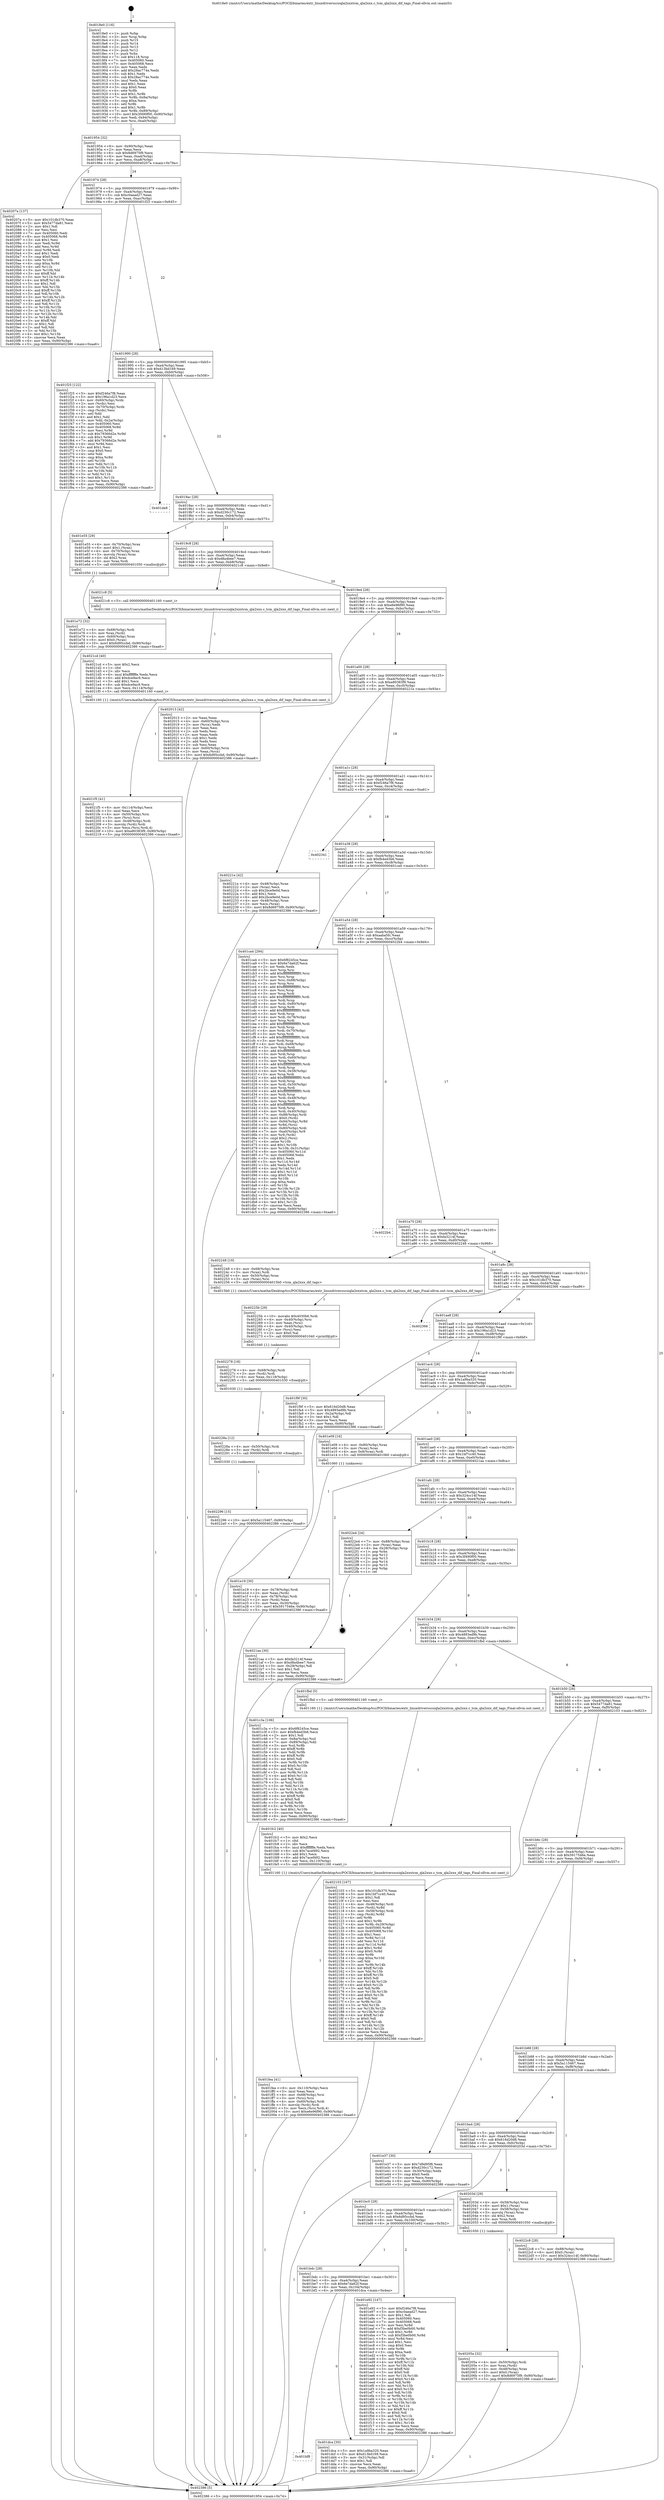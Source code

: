 digraph "0x4018e0" {
  label = "0x4018e0 (/mnt/c/Users/mathe/Desktop/tcc/POCII/binaries/extr_linuxdriversscsiqla2xxxtcm_qla2xxx.c_tcm_qla2xxx_dif_tags_Final-ollvm.out::main(0))"
  labelloc = "t"
  node[shape=record]

  Entry [label="",width=0.3,height=0.3,shape=circle,fillcolor=black,style=filled]
  "0x401954" [label="{
     0x401954 [32]\l
     | [instrs]\l
     &nbsp;&nbsp;0x401954 \<+6\>: mov -0x90(%rbp),%eax\l
     &nbsp;&nbsp;0x40195a \<+2\>: mov %eax,%ecx\l
     &nbsp;&nbsp;0x40195c \<+6\>: sub $0x8d6975f9,%ecx\l
     &nbsp;&nbsp;0x401962 \<+6\>: mov %eax,-0xa4(%rbp)\l
     &nbsp;&nbsp;0x401968 \<+6\>: mov %ecx,-0xa8(%rbp)\l
     &nbsp;&nbsp;0x40196e \<+6\>: je 000000000040207a \<main+0x79a\>\l
  }"]
  "0x40207a" [label="{
     0x40207a [137]\l
     | [instrs]\l
     &nbsp;&nbsp;0x40207a \<+5\>: mov $0x101db370,%eax\l
     &nbsp;&nbsp;0x40207f \<+5\>: mov $0x5477da81,%ecx\l
     &nbsp;&nbsp;0x402084 \<+2\>: mov $0x1,%dl\l
     &nbsp;&nbsp;0x402086 \<+2\>: xor %esi,%esi\l
     &nbsp;&nbsp;0x402088 \<+7\>: mov 0x405060,%edi\l
     &nbsp;&nbsp;0x40208f \<+8\>: mov 0x405068,%r8d\l
     &nbsp;&nbsp;0x402097 \<+3\>: sub $0x1,%esi\l
     &nbsp;&nbsp;0x40209a \<+3\>: mov %edi,%r9d\l
     &nbsp;&nbsp;0x40209d \<+3\>: add %esi,%r9d\l
     &nbsp;&nbsp;0x4020a0 \<+4\>: imul %r9d,%edi\l
     &nbsp;&nbsp;0x4020a4 \<+3\>: and $0x1,%edi\l
     &nbsp;&nbsp;0x4020a7 \<+3\>: cmp $0x0,%edi\l
     &nbsp;&nbsp;0x4020aa \<+4\>: sete %r10b\l
     &nbsp;&nbsp;0x4020ae \<+4\>: cmp $0xa,%r8d\l
     &nbsp;&nbsp;0x4020b2 \<+4\>: setl %r11b\l
     &nbsp;&nbsp;0x4020b6 \<+3\>: mov %r10b,%bl\l
     &nbsp;&nbsp;0x4020b9 \<+3\>: xor $0xff,%bl\l
     &nbsp;&nbsp;0x4020bc \<+3\>: mov %r11b,%r14b\l
     &nbsp;&nbsp;0x4020bf \<+4\>: xor $0xff,%r14b\l
     &nbsp;&nbsp;0x4020c3 \<+3\>: xor $0x1,%dl\l
     &nbsp;&nbsp;0x4020c6 \<+3\>: mov %bl,%r15b\l
     &nbsp;&nbsp;0x4020c9 \<+4\>: and $0xff,%r15b\l
     &nbsp;&nbsp;0x4020cd \<+3\>: and %dl,%r10b\l
     &nbsp;&nbsp;0x4020d0 \<+3\>: mov %r14b,%r12b\l
     &nbsp;&nbsp;0x4020d3 \<+4\>: and $0xff,%r12b\l
     &nbsp;&nbsp;0x4020d7 \<+3\>: and %dl,%r11b\l
     &nbsp;&nbsp;0x4020da \<+3\>: or %r10b,%r15b\l
     &nbsp;&nbsp;0x4020dd \<+3\>: or %r11b,%r12b\l
     &nbsp;&nbsp;0x4020e0 \<+3\>: xor %r12b,%r15b\l
     &nbsp;&nbsp;0x4020e3 \<+3\>: or %r14b,%bl\l
     &nbsp;&nbsp;0x4020e6 \<+3\>: xor $0xff,%bl\l
     &nbsp;&nbsp;0x4020e9 \<+3\>: or $0x1,%dl\l
     &nbsp;&nbsp;0x4020ec \<+2\>: and %dl,%bl\l
     &nbsp;&nbsp;0x4020ee \<+3\>: or %bl,%r15b\l
     &nbsp;&nbsp;0x4020f1 \<+4\>: test $0x1,%r15b\l
     &nbsp;&nbsp;0x4020f5 \<+3\>: cmovne %ecx,%eax\l
     &nbsp;&nbsp;0x4020f8 \<+6\>: mov %eax,-0x90(%rbp)\l
     &nbsp;&nbsp;0x4020fe \<+5\>: jmp 0000000000402386 \<main+0xaa6\>\l
  }"]
  "0x401974" [label="{
     0x401974 [28]\l
     | [instrs]\l
     &nbsp;&nbsp;0x401974 \<+5\>: jmp 0000000000401979 \<main+0x99\>\l
     &nbsp;&nbsp;0x401979 \<+6\>: mov -0xa4(%rbp),%eax\l
     &nbsp;&nbsp;0x40197f \<+5\>: sub $0xc0aead27,%eax\l
     &nbsp;&nbsp;0x401984 \<+6\>: mov %eax,-0xac(%rbp)\l
     &nbsp;&nbsp;0x40198a \<+6\>: je 0000000000401f25 \<main+0x645\>\l
  }"]
  Exit [label="",width=0.3,height=0.3,shape=circle,fillcolor=black,style=filled,peripheries=2]
  "0x401f25" [label="{
     0x401f25 [122]\l
     | [instrs]\l
     &nbsp;&nbsp;0x401f25 \<+5\>: mov $0xf246a7f8,%eax\l
     &nbsp;&nbsp;0x401f2a \<+5\>: mov $0x196a1d23,%ecx\l
     &nbsp;&nbsp;0x401f2f \<+4\>: mov -0x60(%rbp),%rdx\l
     &nbsp;&nbsp;0x401f33 \<+2\>: mov (%rdx),%esi\l
     &nbsp;&nbsp;0x401f35 \<+4\>: mov -0x70(%rbp),%rdx\l
     &nbsp;&nbsp;0x401f39 \<+2\>: cmp (%rdx),%esi\l
     &nbsp;&nbsp;0x401f3b \<+4\>: setl %dil\l
     &nbsp;&nbsp;0x401f3f \<+4\>: and $0x1,%dil\l
     &nbsp;&nbsp;0x401f43 \<+4\>: mov %dil,-0x2a(%rbp)\l
     &nbsp;&nbsp;0x401f47 \<+7\>: mov 0x405060,%esi\l
     &nbsp;&nbsp;0x401f4e \<+8\>: mov 0x405068,%r8d\l
     &nbsp;&nbsp;0x401f56 \<+3\>: mov %esi,%r9d\l
     &nbsp;&nbsp;0x401f59 \<+7\>: sub $0x79366d2e,%r9d\l
     &nbsp;&nbsp;0x401f60 \<+4\>: sub $0x1,%r9d\l
     &nbsp;&nbsp;0x401f64 \<+7\>: add $0x79366d2e,%r9d\l
     &nbsp;&nbsp;0x401f6b \<+4\>: imul %r9d,%esi\l
     &nbsp;&nbsp;0x401f6f \<+3\>: and $0x1,%esi\l
     &nbsp;&nbsp;0x401f72 \<+3\>: cmp $0x0,%esi\l
     &nbsp;&nbsp;0x401f75 \<+4\>: sete %dil\l
     &nbsp;&nbsp;0x401f79 \<+4\>: cmp $0xa,%r8d\l
     &nbsp;&nbsp;0x401f7d \<+4\>: setl %r10b\l
     &nbsp;&nbsp;0x401f81 \<+3\>: mov %dil,%r11b\l
     &nbsp;&nbsp;0x401f84 \<+3\>: and %r10b,%r11b\l
     &nbsp;&nbsp;0x401f87 \<+3\>: xor %r10b,%dil\l
     &nbsp;&nbsp;0x401f8a \<+3\>: or %dil,%r11b\l
     &nbsp;&nbsp;0x401f8d \<+4\>: test $0x1,%r11b\l
     &nbsp;&nbsp;0x401f91 \<+3\>: cmovne %ecx,%eax\l
     &nbsp;&nbsp;0x401f94 \<+6\>: mov %eax,-0x90(%rbp)\l
     &nbsp;&nbsp;0x401f9a \<+5\>: jmp 0000000000402386 \<main+0xaa6\>\l
  }"]
  "0x401990" [label="{
     0x401990 [28]\l
     | [instrs]\l
     &nbsp;&nbsp;0x401990 \<+5\>: jmp 0000000000401995 \<main+0xb5\>\l
     &nbsp;&nbsp;0x401995 \<+6\>: mov -0xa4(%rbp),%eax\l
     &nbsp;&nbsp;0x40199b \<+5\>: sub $0xd13bd169,%eax\l
     &nbsp;&nbsp;0x4019a0 \<+6\>: mov %eax,-0xb0(%rbp)\l
     &nbsp;&nbsp;0x4019a6 \<+6\>: je 0000000000401de8 \<main+0x508\>\l
  }"]
  "0x402296" [label="{
     0x402296 [15]\l
     | [instrs]\l
     &nbsp;&nbsp;0x402296 \<+10\>: movl $0x5a115467,-0x90(%rbp)\l
     &nbsp;&nbsp;0x4022a0 \<+5\>: jmp 0000000000402386 \<main+0xaa6\>\l
  }"]
  "0x401de8" [label="{
     0x401de8\l
  }", style=dashed]
  "0x4019ac" [label="{
     0x4019ac [28]\l
     | [instrs]\l
     &nbsp;&nbsp;0x4019ac \<+5\>: jmp 00000000004019b1 \<main+0xd1\>\l
     &nbsp;&nbsp;0x4019b1 \<+6\>: mov -0xa4(%rbp),%eax\l
     &nbsp;&nbsp;0x4019b7 \<+5\>: sub $0xd230c172,%eax\l
     &nbsp;&nbsp;0x4019bc \<+6\>: mov %eax,-0xb4(%rbp)\l
     &nbsp;&nbsp;0x4019c2 \<+6\>: je 0000000000401e55 \<main+0x575\>\l
  }"]
  "0x40228a" [label="{
     0x40228a [12]\l
     | [instrs]\l
     &nbsp;&nbsp;0x40228a \<+4\>: mov -0x50(%rbp),%rdi\l
     &nbsp;&nbsp;0x40228e \<+3\>: mov (%rdi),%rdi\l
     &nbsp;&nbsp;0x402291 \<+5\>: call 0000000000401030 \<free@plt\>\l
     | [calls]\l
     &nbsp;&nbsp;0x401030 \{1\} (unknown)\l
  }"]
  "0x401e55" [label="{
     0x401e55 [29]\l
     | [instrs]\l
     &nbsp;&nbsp;0x401e55 \<+4\>: mov -0x70(%rbp),%rax\l
     &nbsp;&nbsp;0x401e59 \<+6\>: movl $0x1,(%rax)\l
     &nbsp;&nbsp;0x401e5f \<+4\>: mov -0x70(%rbp),%rax\l
     &nbsp;&nbsp;0x401e63 \<+3\>: movslq (%rax),%rax\l
     &nbsp;&nbsp;0x401e66 \<+4\>: shl $0x2,%rax\l
     &nbsp;&nbsp;0x401e6a \<+3\>: mov %rax,%rdi\l
     &nbsp;&nbsp;0x401e6d \<+5\>: call 0000000000401050 \<malloc@plt\>\l
     | [calls]\l
     &nbsp;&nbsp;0x401050 \{1\} (unknown)\l
  }"]
  "0x4019c8" [label="{
     0x4019c8 [28]\l
     | [instrs]\l
     &nbsp;&nbsp;0x4019c8 \<+5\>: jmp 00000000004019cd \<main+0xed\>\l
     &nbsp;&nbsp;0x4019cd \<+6\>: mov -0xa4(%rbp),%eax\l
     &nbsp;&nbsp;0x4019d3 \<+5\>: sub $0xd8a4bee7,%eax\l
     &nbsp;&nbsp;0x4019d8 \<+6\>: mov %eax,-0xb8(%rbp)\l
     &nbsp;&nbsp;0x4019de \<+6\>: je 00000000004021c8 \<main+0x8e8\>\l
  }"]
  "0x402278" [label="{
     0x402278 [18]\l
     | [instrs]\l
     &nbsp;&nbsp;0x402278 \<+4\>: mov -0x68(%rbp),%rdi\l
     &nbsp;&nbsp;0x40227c \<+3\>: mov (%rdi),%rdi\l
     &nbsp;&nbsp;0x40227f \<+6\>: mov %eax,-0x118(%rbp)\l
     &nbsp;&nbsp;0x402285 \<+5\>: call 0000000000401030 \<free@plt\>\l
     | [calls]\l
     &nbsp;&nbsp;0x401030 \{1\} (unknown)\l
  }"]
  "0x4021c8" [label="{
     0x4021c8 [5]\l
     | [instrs]\l
     &nbsp;&nbsp;0x4021c8 \<+5\>: call 0000000000401160 \<next_i\>\l
     | [calls]\l
     &nbsp;&nbsp;0x401160 \{1\} (/mnt/c/Users/mathe/Desktop/tcc/POCII/binaries/extr_linuxdriversscsiqla2xxxtcm_qla2xxx.c_tcm_qla2xxx_dif_tags_Final-ollvm.out::next_i)\l
  }"]
  "0x4019e4" [label="{
     0x4019e4 [28]\l
     | [instrs]\l
     &nbsp;&nbsp;0x4019e4 \<+5\>: jmp 00000000004019e9 \<main+0x109\>\l
     &nbsp;&nbsp;0x4019e9 \<+6\>: mov -0xa4(%rbp),%eax\l
     &nbsp;&nbsp;0x4019ef \<+5\>: sub $0xe6e96f90,%eax\l
     &nbsp;&nbsp;0x4019f4 \<+6\>: mov %eax,-0xbc(%rbp)\l
     &nbsp;&nbsp;0x4019fa \<+6\>: je 0000000000402013 \<main+0x733\>\l
  }"]
  "0x40225b" [label="{
     0x40225b [29]\l
     | [instrs]\l
     &nbsp;&nbsp;0x40225b \<+10\>: movabs $0x4030b6,%rdi\l
     &nbsp;&nbsp;0x402265 \<+4\>: mov -0x40(%rbp),%rsi\l
     &nbsp;&nbsp;0x402269 \<+2\>: mov %eax,(%rsi)\l
     &nbsp;&nbsp;0x40226b \<+4\>: mov -0x40(%rbp),%rsi\l
     &nbsp;&nbsp;0x40226f \<+2\>: mov (%rsi),%esi\l
     &nbsp;&nbsp;0x402271 \<+2\>: mov $0x0,%al\l
     &nbsp;&nbsp;0x402273 \<+5\>: call 0000000000401040 \<printf@plt\>\l
     | [calls]\l
     &nbsp;&nbsp;0x401040 \{1\} (unknown)\l
  }"]
  "0x402013" [label="{
     0x402013 [42]\l
     | [instrs]\l
     &nbsp;&nbsp;0x402013 \<+2\>: xor %eax,%eax\l
     &nbsp;&nbsp;0x402015 \<+4\>: mov -0x60(%rbp),%rcx\l
     &nbsp;&nbsp;0x402019 \<+2\>: mov (%rcx),%edx\l
     &nbsp;&nbsp;0x40201b \<+2\>: mov %eax,%esi\l
     &nbsp;&nbsp;0x40201d \<+2\>: sub %edx,%esi\l
     &nbsp;&nbsp;0x40201f \<+2\>: mov %eax,%edx\l
     &nbsp;&nbsp;0x402021 \<+3\>: sub $0x1,%edx\l
     &nbsp;&nbsp;0x402024 \<+2\>: add %edx,%esi\l
     &nbsp;&nbsp;0x402026 \<+2\>: sub %esi,%eax\l
     &nbsp;&nbsp;0x402028 \<+4\>: mov -0x60(%rbp),%rcx\l
     &nbsp;&nbsp;0x40202c \<+2\>: mov %eax,(%rcx)\l
     &nbsp;&nbsp;0x40202e \<+10\>: movl $0x6d95ccbd,-0x90(%rbp)\l
     &nbsp;&nbsp;0x402038 \<+5\>: jmp 0000000000402386 \<main+0xaa6\>\l
  }"]
  "0x401a00" [label="{
     0x401a00 [28]\l
     | [instrs]\l
     &nbsp;&nbsp;0x401a00 \<+5\>: jmp 0000000000401a05 \<main+0x125\>\l
     &nbsp;&nbsp;0x401a05 \<+6\>: mov -0xa4(%rbp),%eax\l
     &nbsp;&nbsp;0x401a0b \<+5\>: sub $0xe80383f9,%eax\l
     &nbsp;&nbsp;0x401a10 \<+6\>: mov %eax,-0xc0(%rbp)\l
     &nbsp;&nbsp;0x401a16 \<+6\>: je 000000000040221e \<main+0x93e\>\l
  }"]
  "0x4021f5" [label="{
     0x4021f5 [41]\l
     | [instrs]\l
     &nbsp;&nbsp;0x4021f5 \<+6\>: mov -0x114(%rbp),%ecx\l
     &nbsp;&nbsp;0x4021fb \<+3\>: imul %eax,%ecx\l
     &nbsp;&nbsp;0x4021fe \<+4\>: mov -0x50(%rbp),%rsi\l
     &nbsp;&nbsp;0x402202 \<+3\>: mov (%rsi),%rsi\l
     &nbsp;&nbsp;0x402205 \<+4\>: mov -0x48(%rbp),%rdi\l
     &nbsp;&nbsp;0x402209 \<+3\>: movslq (%rdi),%rdi\l
     &nbsp;&nbsp;0x40220c \<+3\>: mov %ecx,(%rsi,%rdi,4)\l
     &nbsp;&nbsp;0x40220f \<+10\>: movl $0xe80383f9,-0x90(%rbp)\l
     &nbsp;&nbsp;0x402219 \<+5\>: jmp 0000000000402386 \<main+0xaa6\>\l
  }"]
  "0x40221e" [label="{
     0x40221e [42]\l
     | [instrs]\l
     &nbsp;&nbsp;0x40221e \<+4\>: mov -0x48(%rbp),%rax\l
     &nbsp;&nbsp;0x402222 \<+2\>: mov (%rax),%ecx\l
     &nbsp;&nbsp;0x402224 \<+6\>: sub $0x2bce9e0d,%ecx\l
     &nbsp;&nbsp;0x40222a \<+3\>: add $0x1,%ecx\l
     &nbsp;&nbsp;0x40222d \<+6\>: add $0x2bce9e0d,%ecx\l
     &nbsp;&nbsp;0x402233 \<+4\>: mov -0x48(%rbp),%rax\l
     &nbsp;&nbsp;0x402237 \<+2\>: mov %ecx,(%rax)\l
     &nbsp;&nbsp;0x402239 \<+10\>: movl $0x8d6975f9,-0x90(%rbp)\l
     &nbsp;&nbsp;0x402243 \<+5\>: jmp 0000000000402386 \<main+0xaa6\>\l
  }"]
  "0x401a1c" [label="{
     0x401a1c [28]\l
     | [instrs]\l
     &nbsp;&nbsp;0x401a1c \<+5\>: jmp 0000000000401a21 \<main+0x141\>\l
     &nbsp;&nbsp;0x401a21 \<+6\>: mov -0xa4(%rbp),%eax\l
     &nbsp;&nbsp;0x401a27 \<+5\>: sub $0xf246a7f8,%eax\l
     &nbsp;&nbsp;0x401a2c \<+6\>: mov %eax,-0xc4(%rbp)\l
     &nbsp;&nbsp;0x401a32 \<+6\>: je 0000000000402341 \<main+0xa61\>\l
  }"]
  "0x4021cd" [label="{
     0x4021cd [40]\l
     | [instrs]\l
     &nbsp;&nbsp;0x4021cd \<+5\>: mov $0x2,%ecx\l
     &nbsp;&nbsp;0x4021d2 \<+1\>: cltd\l
     &nbsp;&nbsp;0x4021d3 \<+2\>: idiv %ecx\l
     &nbsp;&nbsp;0x4021d5 \<+6\>: imul $0xfffffffe,%edx,%ecx\l
     &nbsp;&nbsp;0x4021db \<+6\>: add $0xdce9ac9,%ecx\l
     &nbsp;&nbsp;0x4021e1 \<+3\>: add $0x1,%ecx\l
     &nbsp;&nbsp;0x4021e4 \<+6\>: sub $0xdce9ac9,%ecx\l
     &nbsp;&nbsp;0x4021ea \<+6\>: mov %ecx,-0x114(%rbp)\l
     &nbsp;&nbsp;0x4021f0 \<+5\>: call 0000000000401160 \<next_i\>\l
     | [calls]\l
     &nbsp;&nbsp;0x401160 \{1\} (/mnt/c/Users/mathe/Desktop/tcc/POCII/binaries/extr_linuxdriversscsiqla2xxxtcm_qla2xxx.c_tcm_qla2xxx_dif_tags_Final-ollvm.out::next_i)\l
  }"]
  "0x402341" [label="{
     0x402341\l
  }", style=dashed]
  "0x401a38" [label="{
     0x401a38 [28]\l
     | [instrs]\l
     &nbsp;&nbsp;0x401a38 \<+5\>: jmp 0000000000401a3d \<main+0x15d\>\l
     &nbsp;&nbsp;0x401a3d \<+6\>: mov -0xa4(%rbp),%eax\l
     &nbsp;&nbsp;0x401a43 \<+5\>: sub $0xfb4ed3b6,%eax\l
     &nbsp;&nbsp;0x401a48 \<+6\>: mov %eax,-0xc8(%rbp)\l
     &nbsp;&nbsp;0x401a4e \<+6\>: je 0000000000401ca4 \<main+0x3c4\>\l
  }"]
  "0x40205a" [label="{
     0x40205a [32]\l
     | [instrs]\l
     &nbsp;&nbsp;0x40205a \<+4\>: mov -0x50(%rbp),%rdi\l
     &nbsp;&nbsp;0x40205e \<+3\>: mov %rax,(%rdi)\l
     &nbsp;&nbsp;0x402061 \<+4\>: mov -0x48(%rbp),%rax\l
     &nbsp;&nbsp;0x402065 \<+6\>: movl $0x0,(%rax)\l
     &nbsp;&nbsp;0x40206b \<+10\>: movl $0x8d6975f9,-0x90(%rbp)\l
     &nbsp;&nbsp;0x402075 \<+5\>: jmp 0000000000402386 \<main+0xaa6\>\l
  }"]
  "0x401ca4" [label="{
     0x401ca4 [294]\l
     | [instrs]\l
     &nbsp;&nbsp;0x401ca4 \<+5\>: mov $0x6f8245ce,%eax\l
     &nbsp;&nbsp;0x401ca9 \<+5\>: mov $0x6e7da62f,%ecx\l
     &nbsp;&nbsp;0x401cae \<+2\>: xor %edx,%edx\l
     &nbsp;&nbsp;0x401cb0 \<+3\>: mov %rsp,%rsi\l
     &nbsp;&nbsp;0x401cb3 \<+4\>: add $0xfffffffffffffff0,%rsi\l
     &nbsp;&nbsp;0x401cb7 \<+3\>: mov %rsi,%rsp\l
     &nbsp;&nbsp;0x401cba \<+7\>: mov %rsi,-0x88(%rbp)\l
     &nbsp;&nbsp;0x401cc1 \<+3\>: mov %rsp,%rsi\l
     &nbsp;&nbsp;0x401cc4 \<+4\>: add $0xfffffffffffffff0,%rsi\l
     &nbsp;&nbsp;0x401cc8 \<+3\>: mov %rsi,%rsp\l
     &nbsp;&nbsp;0x401ccb \<+3\>: mov %rsp,%rdi\l
     &nbsp;&nbsp;0x401cce \<+4\>: add $0xfffffffffffffff0,%rdi\l
     &nbsp;&nbsp;0x401cd2 \<+3\>: mov %rdi,%rsp\l
     &nbsp;&nbsp;0x401cd5 \<+4\>: mov %rdi,-0x80(%rbp)\l
     &nbsp;&nbsp;0x401cd9 \<+3\>: mov %rsp,%rdi\l
     &nbsp;&nbsp;0x401cdc \<+4\>: add $0xfffffffffffffff0,%rdi\l
     &nbsp;&nbsp;0x401ce0 \<+3\>: mov %rdi,%rsp\l
     &nbsp;&nbsp;0x401ce3 \<+4\>: mov %rdi,-0x78(%rbp)\l
     &nbsp;&nbsp;0x401ce7 \<+3\>: mov %rsp,%rdi\l
     &nbsp;&nbsp;0x401cea \<+4\>: add $0xfffffffffffffff0,%rdi\l
     &nbsp;&nbsp;0x401cee \<+3\>: mov %rdi,%rsp\l
     &nbsp;&nbsp;0x401cf1 \<+4\>: mov %rdi,-0x70(%rbp)\l
     &nbsp;&nbsp;0x401cf5 \<+3\>: mov %rsp,%rdi\l
     &nbsp;&nbsp;0x401cf8 \<+4\>: add $0xfffffffffffffff0,%rdi\l
     &nbsp;&nbsp;0x401cfc \<+3\>: mov %rdi,%rsp\l
     &nbsp;&nbsp;0x401cff \<+4\>: mov %rdi,-0x68(%rbp)\l
     &nbsp;&nbsp;0x401d03 \<+3\>: mov %rsp,%rdi\l
     &nbsp;&nbsp;0x401d06 \<+4\>: add $0xfffffffffffffff0,%rdi\l
     &nbsp;&nbsp;0x401d0a \<+3\>: mov %rdi,%rsp\l
     &nbsp;&nbsp;0x401d0d \<+4\>: mov %rdi,-0x60(%rbp)\l
     &nbsp;&nbsp;0x401d11 \<+3\>: mov %rsp,%rdi\l
     &nbsp;&nbsp;0x401d14 \<+4\>: add $0xfffffffffffffff0,%rdi\l
     &nbsp;&nbsp;0x401d18 \<+3\>: mov %rdi,%rsp\l
     &nbsp;&nbsp;0x401d1b \<+4\>: mov %rdi,-0x58(%rbp)\l
     &nbsp;&nbsp;0x401d1f \<+3\>: mov %rsp,%rdi\l
     &nbsp;&nbsp;0x401d22 \<+4\>: add $0xfffffffffffffff0,%rdi\l
     &nbsp;&nbsp;0x401d26 \<+3\>: mov %rdi,%rsp\l
     &nbsp;&nbsp;0x401d29 \<+4\>: mov %rdi,-0x50(%rbp)\l
     &nbsp;&nbsp;0x401d2d \<+3\>: mov %rsp,%rdi\l
     &nbsp;&nbsp;0x401d30 \<+4\>: add $0xfffffffffffffff0,%rdi\l
     &nbsp;&nbsp;0x401d34 \<+3\>: mov %rdi,%rsp\l
     &nbsp;&nbsp;0x401d37 \<+4\>: mov %rdi,-0x48(%rbp)\l
     &nbsp;&nbsp;0x401d3b \<+3\>: mov %rsp,%rdi\l
     &nbsp;&nbsp;0x401d3e \<+4\>: add $0xfffffffffffffff0,%rdi\l
     &nbsp;&nbsp;0x401d42 \<+3\>: mov %rdi,%rsp\l
     &nbsp;&nbsp;0x401d45 \<+4\>: mov %rdi,-0x40(%rbp)\l
     &nbsp;&nbsp;0x401d49 \<+7\>: mov -0x88(%rbp),%rdi\l
     &nbsp;&nbsp;0x401d50 \<+6\>: movl $0x0,(%rdi)\l
     &nbsp;&nbsp;0x401d56 \<+7\>: mov -0x94(%rbp),%r8d\l
     &nbsp;&nbsp;0x401d5d \<+3\>: mov %r8d,(%rsi)\l
     &nbsp;&nbsp;0x401d60 \<+4\>: mov -0x80(%rbp),%rdi\l
     &nbsp;&nbsp;0x401d64 \<+7\>: mov -0xa0(%rbp),%r9\l
     &nbsp;&nbsp;0x401d6b \<+3\>: mov %r9,(%rdi)\l
     &nbsp;&nbsp;0x401d6e \<+3\>: cmpl $0x2,(%rsi)\l
     &nbsp;&nbsp;0x401d71 \<+4\>: setne %r10b\l
     &nbsp;&nbsp;0x401d75 \<+4\>: and $0x1,%r10b\l
     &nbsp;&nbsp;0x401d79 \<+4\>: mov %r10b,-0x31(%rbp)\l
     &nbsp;&nbsp;0x401d7d \<+8\>: mov 0x405060,%r11d\l
     &nbsp;&nbsp;0x401d85 \<+7\>: mov 0x405068,%ebx\l
     &nbsp;&nbsp;0x401d8c \<+3\>: sub $0x1,%edx\l
     &nbsp;&nbsp;0x401d8f \<+3\>: mov %r11d,%r14d\l
     &nbsp;&nbsp;0x401d92 \<+3\>: add %edx,%r14d\l
     &nbsp;&nbsp;0x401d95 \<+4\>: imul %r14d,%r11d\l
     &nbsp;&nbsp;0x401d99 \<+4\>: and $0x1,%r11d\l
     &nbsp;&nbsp;0x401d9d \<+4\>: cmp $0x0,%r11d\l
     &nbsp;&nbsp;0x401da1 \<+4\>: sete %r10b\l
     &nbsp;&nbsp;0x401da5 \<+3\>: cmp $0xa,%ebx\l
     &nbsp;&nbsp;0x401da8 \<+4\>: setl %r15b\l
     &nbsp;&nbsp;0x401dac \<+3\>: mov %r10b,%r12b\l
     &nbsp;&nbsp;0x401daf \<+3\>: and %r15b,%r12b\l
     &nbsp;&nbsp;0x401db2 \<+3\>: xor %r15b,%r10b\l
     &nbsp;&nbsp;0x401db5 \<+3\>: or %r10b,%r12b\l
     &nbsp;&nbsp;0x401db8 \<+4\>: test $0x1,%r12b\l
     &nbsp;&nbsp;0x401dbc \<+3\>: cmovne %ecx,%eax\l
     &nbsp;&nbsp;0x401dbf \<+6\>: mov %eax,-0x90(%rbp)\l
     &nbsp;&nbsp;0x401dc5 \<+5\>: jmp 0000000000402386 \<main+0xaa6\>\l
  }"]
  "0x401a54" [label="{
     0x401a54 [28]\l
     | [instrs]\l
     &nbsp;&nbsp;0x401a54 \<+5\>: jmp 0000000000401a59 \<main+0x179\>\l
     &nbsp;&nbsp;0x401a59 \<+6\>: mov -0xa4(%rbp),%eax\l
     &nbsp;&nbsp;0x401a5f \<+5\>: sub $0xaaba5fc,%eax\l
     &nbsp;&nbsp;0x401a64 \<+6\>: mov %eax,-0xcc(%rbp)\l
     &nbsp;&nbsp;0x401a6a \<+6\>: je 00000000004022b4 \<main+0x9d4\>\l
  }"]
  "0x401fea" [label="{
     0x401fea [41]\l
     | [instrs]\l
     &nbsp;&nbsp;0x401fea \<+6\>: mov -0x110(%rbp),%ecx\l
     &nbsp;&nbsp;0x401ff0 \<+3\>: imul %eax,%ecx\l
     &nbsp;&nbsp;0x401ff3 \<+4\>: mov -0x68(%rbp),%rsi\l
     &nbsp;&nbsp;0x401ff7 \<+3\>: mov (%rsi),%rsi\l
     &nbsp;&nbsp;0x401ffa \<+4\>: mov -0x60(%rbp),%rdi\l
     &nbsp;&nbsp;0x401ffe \<+3\>: movslq (%rdi),%rdi\l
     &nbsp;&nbsp;0x402001 \<+3\>: mov %ecx,(%rsi,%rdi,4)\l
     &nbsp;&nbsp;0x402004 \<+10\>: movl $0xe6e96f90,-0x90(%rbp)\l
     &nbsp;&nbsp;0x40200e \<+5\>: jmp 0000000000402386 \<main+0xaa6\>\l
  }"]
  "0x4022b4" [label="{
     0x4022b4\l
  }", style=dashed]
  "0x401a70" [label="{
     0x401a70 [28]\l
     | [instrs]\l
     &nbsp;&nbsp;0x401a70 \<+5\>: jmp 0000000000401a75 \<main+0x195\>\l
     &nbsp;&nbsp;0x401a75 \<+6\>: mov -0xa4(%rbp),%eax\l
     &nbsp;&nbsp;0x401a7b \<+5\>: sub $0xfa3214f,%eax\l
     &nbsp;&nbsp;0x401a80 \<+6\>: mov %eax,-0xd0(%rbp)\l
     &nbsp;&nbsp;0x401a86 \<+6\>: je 0000000000402248 \<main+0x968\>\l
  }"]
  "0x401fc2" [label="{
     0x401fc2 [40]\l
     | [instrs]\l
     &nbsp;&nbsp;0x401fc2 \<+5\>: mov $0x2,%ecx\l
     &nbsp;&nbsp;0x401fc7 \<+1\>: cltd\l
     &nbsp;&nbsp;0x401fc8 \<+2\>: idiv %ecx\l
     &nbsp;&nbsp;0x401fca \<+6\>: imul $0xfffffffe,%edx,%ecx\l
     &nbsp;&nbsp;0x401fd0 \<+6\>: sub $0x7acef492,%ecx\l
     &nbsp;&nbsp;0x401fd6 \<+3\>: add $0x1,%ecx\l
     &nbsp;&nbsp;0x401fd9 \<+6\>: add $0x7acef492,%ecx\l
     &nbsp;&nbsp;0x401fdf \<+6\>: mov %ecx,-0x110(%rbp)\l
     &nbsp;&nbsp;0x401fe5 \<+5\>: call 0000000000401160 \<next_i\>\l
     | [calls]\l
     &nbsp;&nbsp;0x401160 \{1\} (/mnt/c/Users/mathe/Desktop/tcc/POCII/binaries/extr_linuxdriversscsiqla2xxxtcm_qla2xxx.c_tcm_qla2xxx_dif_tags_Final-ollvm.out::next_i)\l
  }"]
  "0x402248" [label="{
     0x402248 [19]\l
     | [instrs]\l
     &nbsp;&nbsp;0x402248 \<+4\>: mov -0x68(%rbp),%rax\l
     &nbsp;&nbsp;0x40224c \<+3\>: mov (%rax),%rdi\l
     &nbsp;&nbsp;0x40224f \<+4\>: mov -0x50(%rbp),%rax\l
     &nbsp;&nbsp;0x402253 \<+3\>: mov (%rax),%rsi\l
     &nbsp;&nbsp;0x402256 \<+5\>: call 00000000004015b0 \<tcm_qla2xxx_dif_tags\>\l
     | [calls]\l
     &nbsp;&nbsp;0x4015b0 \{1\} (/mnt/c/Users/mathe/Desktop/tcc/POCII/binaries/extr_linuxdriversscsiqla2xxxtcm_qla2xxx.c_tcm_qla2xxx_dif_tags_Final-ollvm.out::tcm_qla2xxx_dif_tags)\l
  }"]
  "0x401a8c" [label="{
     0x401a8c [28]\l
     | [instrs]\l
     &nbsp;&nbsp;0x401a8c \<+5\>: jmp 0000000000401a91 \<main+0x1b1\>\l
     &nbsp;&nbsp;0x401a91 \<+6\>: mov -0xa4(%rbp),%eax\l
     &nbsp;&nbsp;0x401a97 \<+5\>: sub $0x101db370,%eax\l
     &nbsp;&nbsp;0x401a9c \<+6\>: mov %eax,-0xd4(%rbp)\l
     &nbsp;&nbsp;0x401aa2 \<+6\>: je 0000000000402366 \<main+0xa86\>\l
  }"]
  "0x401e72" [label="{
     0x401e72 [32]\l
     | [instrs]\l
     &nbsp;&nbsp;0x401e72 \<+4\>: mov -0x68(%rbp),%rdi\l
     &nbsp;&nbsp;0x401e76 \<+3\>: mov %rax,(%rdi)\l
     &nbsp;&nbsp;0x401e79 \<+4\>: mov -0x60(%rbp),%rax\l
     &nbsp;&nbsp;0x401e7d \<+6\>: movl $0x0,(%rax)\l
     &nbsp;&nbsp;0x401e83 \<+10\>: movl $0x6d95ccbd,-0x90(%rbp)\l
     &nbsp;&nbsp;0x401e8d \<+5\>: jmp 0000000000402386 \<main+0xaa6\>\l
  }"]
  "0x402366" [label="{
     0x402366\l
  }", style=dashed]
  "0x401aa8" [label="{
     0x401aa8 [28]\l
     | [instrs]\l
     &nbsp;&nbsp;0x401aa8 \<+5\>: jmp 0000000000401aad \<main+0x1cd\>\l
     &nbsp;&nbsp;0x401aad \<+6\>: mov -0xa4(%rbp),%eax\l
     &nbsp;&nbsp;0x401ab3 \<+5\>: sub $0x196a1d23,%eax\l
     &nbsp;&nbsp;0x401ab8 \<+6\>: mov %eax,-0xd8(%rbp)\l
     &nbsp;&nbsp;0x401abe \<+6\>: je 0000000000401f9f \<main+0x6bf\>\l
  }"]
  "0x401e19" [label="{
     0x401e19 [30]\l
     | [instrs]\l
     &nbsp;&nbsp;0x401e19 \<+4\>: mov -0x78(%rbp),%rdi\l
     &nbsp;&nbsp;0x401e1d \<+2\>: mov %eax,(%rdi)\l
     &nbsp;&nbsp;0x401e1f \<+4\>: mov -0x78(%rbp),%rdi\l
     &nbsp;&nbsp;0x401e23 \<+2\>: mov (%rdi),%eax\l
     &nbsp;&nbsp;0x401e25 \<+3\>: mov %eax,-0x30(%rbp)\l
     &nbsp;&nbsp;0x401e28 \<+10\>: movl $0x5917546e,-0x90(%rbp)\l
     &nbsp;&nbsp;0x401e32 \<+5\>: jmp 0000000000402386 \<main+0xaa6\>\l
  }"]
  "0x401f9f" [label="{
     0x401f9f [30]\l
     | [instrs]\l
     &nbsp;&nbsp;0x401f9f \<+5\>: mov $0x616d20d8,%eax\l
     &nbsp;&nbsp;0x401fa4 \<+5\>: mov $0x4893ed9b,%ecx\l
     &nbsp;&nbsp;0x401fa9 \<+3\>: mov -0x2a(%rbp),%dl\l
     &nbsp;&nbsp;0x401fac \<+3\>: test $0x1,%dl\l
     &nbsp;&nbsp;0x401faf \<+3\>: cmovne %ecx,%eax\l
     &nbsp;&nbsp;0x401fb2 \<+6\>: mov %eax,-0x90(%rbp)\l
     &nbsp;&nbsp;0x401fb8 \<+5\>: jmp 0000000000402386 \<main+0xaa6\>\l
  }"]
  "0x401ac4" [label="{
     0x401ac4 [28]\l
     | [instrs]\l
     &nbsp;&nbsp;0x401ac4 \<+5\>: jmp 0000000000401ac9 \<main+0x1e9\>\l
     &nbsp;&nbsp;0x401ac9 \<+6\>: mov -0xa4(%rbp),%eax\l
     &nbsp;&nbsp;0x401acf \<+5\>: sub $0x1a9ba320,%eax\l
     &nbsp;&nbsp;0x401ad4 \<+6\>: mov %eax,-0xdc(%rbp)\l
     &nbsp;&nbsp;0x401ada \<+6\>: je 0000000000401e09 \<main+0x529\>\l
  }"]
  "0x401bf8" [label="{
     0x401bf8\l
  }", style=dashed]
  "0x401e09" [label="{
     0x401e09 [16]\l
     | [instrs]\l
     &nbsp;&nbsp;0x401e09 \<+4\>: mov -0x80(%rbp),%rax\l
     &nbsp;&nbsp;0x401e0d \<+3\>: mov (%rax),%rax\l
     &nbsp;&nbsp;0x401e10 \<+4\>: mov 0x8(%rax),%rdi\l
     &nbsp;&nbsp;0x401e14 \<+5\>: call 0000000000401060 \<atoi@plt\>\l
     | [calls]\l
     &nbsp;&nbsp;0x401060 \{1\} (unknown)\l
  }"]
  "0x401ae0" [label="{
     0x401ae0 [28]\l
     | [instrs]\l
     &nbsp;&nbsp;0x401ae0 \<+5\>: jmp 0000000000401ae5 \<main+0x205\>\l
     &nbsp;&nbsp;0x401ae5 \<+6\>: mov -0xa4(%rbp),%eax\l
     &nbsp;&nbsp;0x401aeb \<+5\>: sub $0x1bf7cc40,%eax\l
     &nbsp;&nbsp;0x401af0 \<+6\>: mov %eax,-0xe0(%rbp)\l
     &nbsp;&nbsp;0x401af6 \<+6\>: je 00000000004021aa \<main+0x8ca\>\l
  }"]
  "0x401dca" [label="{
     0x401dca [30]\l
     | [instrs]\l
     &nbsp;&nbsp;0x401dca \<+5\>: mov $0x1a9ba320,%eax\l
     &nbsp;&nbsp;0x401dcf \<+5\>: mov $0xd13bd169,%ecx\l
     &nbsp;&nbsp;0x401dd4 \<+3\>: mov -0x31(%rbp),%dl\l
     &nbsp;&nbsp;0x401dd7 \<+3\>: test $0x1,%dl\l
     &nbsp;&nbsp;0x401dda \<+3\>: cmovne %ecx,%eax\l
     &nbsp;&nbsp;0x401ddd \<+6\>: mov %eax,-0x90(%rbp)\l
     &nbsp;&nbsp;0x401de3 \<+5\>: jmp 0000000000402386 \<main+0xaa6\>\l
  }"]
  "0x4021aa" [label="{
     0x4021aa [30]\l
     | [instrs]\l
     &nbsp;&nbsp;0x4021aa \<+5\>: mov $0xfa3214f,%eax\l
     &nbsp;&nbsp;0x4021af \<+5\>: mov $0xd8a4bee7,%ecx\l
     &nbsp;&nbsp;0x4021b4 \<+3\>: mov -0x29(%rbp),%dl\l
     &nbsp;&nbsp;0x4021b7 \<+3\>: test $0x1,%dl\l
     &nbsp;&nbsp;0x4021ba \<+3\>: cmovne %ecx,%eax\l
     &nbsp;&nbsp;0x4021bd \<+6\>: mov %eax,-0x90(%rbp)\l
     &nbsp;&nbsp;0x4021c3 \<+5\>: jmp 0000000000402386 \<main+0xaa6\>\l
  }"]
  "0x401afc" [label="{
     0x401afc [28]\l
     | [instrs]\l
     &nbsp;&nbsp;0x401afc \<+5\>: jmp 0000000000401b01 \<main+0x221\>\l
     &nbsp;&nbsp;0x401b01 \<+6\>: mov -0xa4(%rbp),%eax\l
     &nbsp;&nbsp;0x401b07 \<+5\>: sub $0x324cc14f,%eax\l
     &nbsp;&nbsp;0x401b0c \<+6\>: mov %eax,-0xe4(%rbp)\l
     &nbsp;&nbsp;0x401b12 \<+6\>: je 00000000004022e4 \<main+0xa04\>\l
  }"]
  "0x401bdc" [label="{
     0x401bdc [28]\l
     | [instrs]\l
     &nbsp;&nbsp;0x401bdc \<+5\>: jmp 0000000000401be1 \<main+0x301\>\l
     &nbsp;&nbsp;0x401be1 \<+6\>: mov -0xa4(%rbp),%eax\l
     &nbsp;&nbsp;0x401be7 \<+5\>: sub $0x6e7da62f,%eax\l
     &nbsp;&nbsp;0x401bec \<+6\>: mov %eax,-0x104(%rbp)\l
     &nbsp;&nbsp;0x401bf2 \<+6\>: je 0000000000401dca \<main+0x4ea\>\l
  }"]
  "0x4022e4" [label="{
     0x4022e4 [24]\l
     | [instrs]\l
     &nbsp;&nbsp;0x4022e4 \<+7\>: mov -0x88(%rbp),%rax\l
     &nbsp;&nbsp;0x4022eb \<+2\>: mov (%rax),%eax\l
     &nbsp;&nbsp;0x4022ed \<+4\>: lea -0x28(%rbp),%rsp\l
     &nbsp;&nbsp;0x4022f1 \<+1\>: pop %rbx\l
     &nbsp;&nbsp;0x4022f2 \<+2\>: pop %r12\l
     &nbsp;&nbsp;0x4022f4 \<+2\>: pop %r13\l
     &nbsp;&nbsp;0x4022f6 \<+2\>: pop %r14\l
     &nbsp;&nbsp;0x4022f8 \<+2\>: pop %r15\l
     &nbsp;&nbsp;0x4022fa \<+1\>: pop %rbp\l
     &nbsp;&nbsp;0x4022fb \<+1\>: ret\l
  }"]
  "0x401b18" [label="{
     0x401b18 [28]\l
     | [instrs]\l
     &nbsp;&nbsp;0x401b18 \<+5\>: jmp 0000000000401b1d \<main+0x23d\>\l
     &nbsp;&nbsp;0x401b1d \<+6\>: mov -0xa4(%rbp),%eax\l
     &nbsp;&nbsp;0x401b23 \<+5\>: sub $0x3f490f00,%eax\l
     &nbsp;&nbsp;0x401b28 \<+6\>: mov %eax,-0xe8(%rbp)\l
     &nbsp;&nbsp;0x401b2e \<+6\>: je 0000000000401c3a \<main+0x35a\>\l
  }"]
  "0x401e92" [label="{
     0x401e92 [147]\l
     | [instrs]\l
     &nbsp;&nbsp;0x401e92 \<+5\>: mov $0xf246a7f8,%eax\l
     &nbsp;&nbsp;0x401e97 \<+5\>: mov $0xc0aead27,%ecx\l
     &nbsp;&nbsp;0x401e9c \<+2\>: mov $0x1,%dl\l
     &nbsp;&nbsp;0x401e9e \<+7\>: mov 0x405060,%esi\l
     &nbsp;&nbsp;0x401ea5 \<+7\>: mov 0x405068,%edi\l
     &nbsp;&nbsp;0x401eac \<+3\>: mov %esi,%r8d\l
     &nbsp;&nbsp;0x401eaf \<+7\>: add $0xf3be0b00,%r8d\l
     &nbsp;&nbsp;0x401eb6 \<+4\>: sub $0x1,%r8d\l
     &nbsp;&nbsp;0x401eba \<+7\>: sub $0xf3be0b00,%r8d\l
     &nbsp;&nbsp;0x401ec1 \<+4\>: imul %r8d,%esi\l
     &nbsp;&nbsp;0x401ec5 \<+3\>: and $0x1,%esi\l
     &nbsp;&nbsp;0x401ec8 \<+3\>: cmp $0x0,%esi\l
     &nbsp;&nbsp;0x401ecb \<+4\>: sete %r9b\l
     &nbsp;&nbsp;0x401ecf \<+3\>: cmp $0xa,%edi\l
     &nbsp;&nbsp;0x401ed2 \<+4\>: setl %r10b\l
     &nbsp;&nbsp;0x401ed6 \<+3\>: mov %r9b,%r11b\l
     &nbsp;&nbsp;0x401ed9 \<+4\>: xor $0xff,%r11b\l
     &nbsp;&nbsp;0x401edd \<+3\>: mov %r10b,%bl\l
     &nbsp;&nbsp;0x401ee0 \<+3\>: xor $0xff,%bl\l
     &nbsp;&nbsp;0x401ee3 \<+3\>: xor $0x0,%dl\l
     &nbsp;&nbsp;0x401ee6 \<+3\>: mov %r11b,%r14b\l
     &nbsp;&nbsp;0x401ee9 \<+4\>: and $0x0,%r14b\l
     &nbsp;&nbsp;0x401eed \<+3\>: and %dl,%r9b\l
     &nbsp;&nbsp;0x401ef0 \<+3\>: mov %bl,%r15b\l
     &nbsp;&nbsp;0x401ef3 \<+4\>: and $0x0,%r15b\l
     &nbsp;&nbsp;0x401ef7 \<+3\>: and %dl,%r10b\l
     &nbsp;&nbsp;0x401efa \<+3\>: or %r9b,%r14b\l
     &nbsp;&nbsp;0x401efd \<+3\>: or %r10b,%r15b\l
     &nbsp;&nbsp;0x401f00 \<+3\>: xor %r15b,%r14b\l
     &nbsp;&nbsp;0x401f03 \<+3\>: or %bl,%r11b\l
     &nbsp;&nbsp;0x401f06 \<+4\>: xor $0xff,%r11b\l
     &nbsp;&nbsp;0x401f0a \<+3\>: or $0x0,%dl\l
     &nbsp;&nbsp;0x401f0d \<+3\>: and %dl,%r11b\l
     &nbsp;&nbsp;0x401f10 \<+3\>: or %r11b,%r14b\l
     &nbsp;&nbsp;0x401f13 \<+4\>: test $0x1,%r14b\l
     &nbsp;&nbsp;0x401f17 \<+3\>: cmovne %ecx,%eax\l
     &nbsp;&nbsp;0x401f1a \<+6\>: mov %eax,-0x90(%rbp)\l
     &nbsp;&nbsp;0x401f20 \<+5\>: jmp 0000000000402386 \<main+0xaa6\>\l
  }"]
  "0x401c3a" [label="{
     0x401c3a [106]\l
     | [instrs]\l
     &nbsp;&nbsp;0x401c3a \<+5\>: mov $0x6f8245ce,%eax\l
     &nbsp;&nbsp;0x401c3f \<+5\>: mov $0xfb4ed3b6,%ecx\l
     &nbsp;&nbsp;0x401c44 \<+2\>: mov $0x1,%dl\l
     &nbsp;&nbsp;0x401c46 \<+7\>: mov -0x8a(%rbp),%sil\l
     &nbsp;&nbsp;0x401c4d \<+7\>: mov -0x89(%rbp),%dil\l
     &nbsp;&nbsp;0x401c54 \<+3\>: mov %sil,%r8b\l
     &nbsp;&nbsp;0x401c57 \<+4\>: xor $0xff,%r8b\l
     &nbsp;&nbsp;0x401c5b \<+3\>: mov %dil,%r9b\l
     &nbsp;&nbsp;0x401c5e \<+4\>: xor $0xff,%r9b\l
     &nbsp;&nbsp;0x401c62 \<+3\>: xor $0x0,%dl\l
     &nbsp;&nbsp;0x401c65 \<+3\>: mov %r8b,%r10b\l
     &nbsp;&nbsp;0x401c68 \<+4\>: and $0x0,%r10b\l
     &nbsp;&nbsp;0x401c6c \<+3\>: and %dl,%sil\l
     &nbsp;&nbsp;0x401c6f \<+3\>: mov %r9b,%r11b\l
     &nbsp;&nbsp;0x401c72 \<+4\>: and $0x0,%r11b\l
     &nbsp;&nbsp;0x401c76 \<+3\>: and %dl,%dil\l
     &nbsp;&nbsp;0x401c79 \<+3\>: or %sil,%r10b\l
     &nbsp;&nbsp;0x401c7c \<+3\>: or %dil,%r11b\l
     &nbsp;&nbsp;0x401c7f \<+3\>: xor %r11b,%r10b\l
     &nbsp;&nbsp;0x401c82 \<+3\>: or %r9b,%r8b\l
     &nbsp;&nbsp;0x401c85 \<+4\>: xor $0xff,%r8b\l
     &nbsp;&nbsp;0x401c89 \<+3\>: or $0x0,%dl\l
     &nbsp;&nbsp;0x401c8c \<+3\>: and %dl,%r8b\l
     &nbsp;&nbsp;0x401c8f \<+3\>: or %r8b,%r10b\l
     &nbsp;&nbsp;0x401c92 \<+4\>: test $0x1,%r10b\l
     &nbsp;&nbsp;0x401c96 \<+3\>: cmovne %ecx,%eax\l
     &nbsp;&nbsp;0x401c99 \<+6\>: mov %eax,-0x90(%rbp)\l
     &nbsp;&nbsp;0x401c9f \<+5\>: jmp 0000000000402386 \<main+0xaa6\>\l
  }"]
  "0x401b34" [label="{
     0x401b34 [28]\l
     | [instrs]\l
     &nbsp;&nbsp;0x401b34 \<+5\>: jmp 0000000000401b39 \<main+0x259\>\l
     &nbsp;&nbsp;0x401b39 \<+6\>: mov -0xa4(%rbp),%eax\l
     &nbsp;&nbsp;0x401b3f \<+5\>: sub $0x4893ed9b,%eax\l
     &nbsp;&nbsp;0x401b44 \<+6\>: mov %eax,-0xec(%rbp)\l
     &nbsp;&nbsp;0x401b4a \<+6\>: je 0000000000401fbd \<main+0x6dd\>\l
  }"]
  "0x402386" [label="{
     0x402386 [5]\l
     | [instrs]\l
     &nbsp;&nbsp;0x402386 \<+5\>: jmp 0000000000401954 \<main+0x74\>\l
  }"]
  "0x4018e0" [label="{
     0x4018e0 [116]\l
     | [instrs]\l
     &nbsp;&nbsp;0x4018e0 \<+1\>: push %rbp\l
     &nbsp;&nbsp;0x4018e1 \<+3\>: mov %rsp,%rbp\l
     &nbsp;&nbsp;0x4018e4 \<+2\>: push %r15\l
     &nbsp;&nbsp;0x4018e6 \<+2\>: push %r14\l
     &nbsp;&nbsp;0x4018e8 \<+2\>: push %r13\l
     &nbsp;&nbsp;0x4018ea \<+2\>: push %r12\l
     &nbsp;&nbsp;0x4018ec \<+1\>: push %rbx\l
     &nbsp;&nbsp;0x4018ed \<+7\>: sub $0x118,%rsp\l
     &nbsp;&nbsp;0x4018f4 \<+7\>: mov 0x405060,%eax\l
     &nbsp;&nbsp;0x4018fb \<+7\>: mov 0x405068,%ecx\l
     &nbsp;&nbsp;0x401902 \<+2\>: mov %eax,%edx\l
     &nbsp;&nbsp;0x401904 \<+6\>: add $0x28ac774e,%edx\l
     &nbsp;&nbsp;0x40190a \<+3\>: sub $0x1,%edx\l
     &nbsp;&nbsp;0x40190d \<+6\>: sub $0x28ac774e,%edx\l
     &nbsp;&nbsp;0x401913 \<+3\>: imul %edx,%eax\l
     &nbsp;&nbsp;0x401916 \<+3\>: and $0x1,%eax\l
     &nbsp;&nbsp;0x401919 \<+3\>: cmp $0x0,%eax\l
     &nbsp;&nbsp;0x40191c \<+4\>: sete %r8b\l
     &nbsp;&nbsp;0x401920 \<+4\>: and $0x1,%r8b\l
     &nbsp;&nbsp;0x401924 \<+7\>: mov %r8b,-0x8a(%rbp)\l
     &nbsp;&nbsp;0x40192b \<+3\>: cmp $0xa,%ecx\l
     &nbsp;&nbsp;0x40192e \<+4\>: setl %r8b\l
     &nbsp;&nbsp;0x401932 \<+4\>: and $0x1,%r8b\l
     &nbsp;&nbsp;0x401936 \<+7\>: mov %r8b,-0x89(%rbp)\l
     &nbsp;&nbsp;0x40193d \<+10\>: movl $0x3f490f00,-0x90(%rbp)\l
     &nbsp;&nbsp;0x401947 \<+6\>: mov %edi,-0x94(%rbp)\l
     &nbsp;&nbsp;0x40194d \<+7\>: mov %rsi,-0xa0(%rbp)\l
  }"]
  "0x401bc0" [label="{
     0x401bc0 [28]\l
     | [instrs]\l
     &nbsp;&nbsp;0x401bc0 \<+5\>: jmp 0000000000401bc5 \<main+0x2e5\>\l
     &nbsp;&nbsp;0x401bc5 \<+6\>: mov -0xa4(%rbp),%eax\l
     &nbsp;&nbsp;0x401bcb \<+5\>: sub $0x6d95ccbd,%eax\l
     &nbsp;&nbsp;0x401bd0 \<+6\>: mov %eax,-0x100(%rbp)\l
     &nbsp;&nbsp;0x401bd6 \<+6\>: je 0000000000401e92 \<main+0x5b2\>\l
  }"]
  "0x40203d" [label="{
     0x40203d [29]\l
     | [instrs]\l
     &nbsp;&nbsp;0x40203d \<+4\>: mov -0x58(%rbp),%rax\l
     &nbsp;&nbsp;0x402041 \<+6\>: movl $0x1,(%rax)\l
     &nbsp;&nbsp;0x402047 \<+4\>: mov -0x58(%rbp),%rax\l
     &nbsp;&nbsp;0x40204b \<+3\>: movslq (%rax),%rax\l
     &nbsp;&nbsp;0x40204e \<+4\>: shl $0x2,%rax\l
     &nbsp;&nbsp;0x402052 \<+3\>: mov %rax,%rdi\l
     &nbsp;&nbsp;0x402055 \<+5\>: call 0000000000401050 \<malloc@plt\>\l
     | [calls]\l
     &nbsp;&nbsp;0x401050 \{1\} (unknown)\l
  }"]
  "0x401fbd" [label="{
     0x401fbd [5]\l
     | [instrs]\l
     &nbsp;&nbsp;0x401fbd \<+5\>: call 0000000000401160 \<next_i\>\l
     | [calls]\l
     &nbsp;&nbsp;0x401160 \{1\} (/mnt/c/Users/mathe/Desktop/tcc/POCII/binaries/extr_linuxdriversscsiqla2xxxtcm_qla2xxx.c_tcm_qla2xxx_dif_tags_Final-ollvm.out::next_i)\l
  }"]
  "0x401b50" [label="{
     0x401b50 [28]\l
     | [instrs]\l
     &nbsp;&nbsp;0x401b50 \<+5\>: jmp 0000000000401b55 \<main+0x275\>\l
     &nbsp;&nbsp;0x401b55 \<+6\>: mov -0xa4(%rbp),%eax\l
     &nbsp;&nbsp;0x401b5b \<+5\>: sub $0x5477da81,%eax\l
     &nbsp;&nbsp;0x401b60 \<+6\>: mov %eax,-0xf0(%rbp)\l
     &nbsp;&nbsp;0x401b66 \<+6\>: je 0000000000402103 \<main+0x823\>\l
  }"]
  "0x401ba4" [label="{
     0x401ba4 [28]\l
     | [instrs]\l
     &nbsp;&nbsp;0x401ba4 \<+5\>: jmp 0000000000401ba9 \<main+0x2c9\>\l
     &nbsp;&nbsp;0x401ba9 \<+6\>: mov -0xa4(%rbp),%eax\l
     &nbsp;&nbsp;0x401baf \<+5\>: sub $0x616d20d8,%eax\l
     &nbsp;&nbsp;0x401bb4 \<+6\>: mov %eax,-0xfc(%rbp)\l
     &nbsp;&nbsp;0x401bba \<+6\>: je 000000000040203d \<main+0x75d\>\l
  }"]
  "0x402103" [label="{
     0x402103 [167]\l
     | [instrs]\l
     &nbsp;&nbsp;0x402103 \<+5\>: mov $0x101db370,%eax\l
     &nbsp;&nbsp;0x402108 \<+5\>: mov $0x1bf7cc40,%ecx\l
     &nbsp;&nbsp;0x40210d \<+2\>: mov $0x1,%dl\l
     &nbsp;&nbsp;0x40210f \<+2\>: xor %esi,%esi\l
     &nbsp;&nbsp;0x402111 \<+4\>: mov -0x48(%rbp),%rdi\l
     &nbsp;&nbsp;0x402115 \<+3\>: mov (%rdi),%r8d\l
     &nbsp;&nbsp;0x402118 \<+4\>: mov -0x58(%rbp),%rdi\l
     &nbsp;&nbsp;0x40211c \<+3\>: cmp (%rdi),%r8d\l
     &nbsp;&nbsp;0x40211f \<+4\>: setl %r9b\l
     &nbsp;&nbsp;0x402123 \<+4\>: and $0x1,%r9b\l
     &nbsp;&nbsp;0x402127 \<+4\>: mov %r9b,-0x29(%rbp)\l
     &nbsp;&nbsp;0x40212b \<+8\>: mov 0x405060,%r8d\l
     &nbsp;&nbsp;0x402133 \<+8\>: mov 0x405068,%r10d\l
     &nbsp;&nbsp;0x40213b \<+3\>: sub $0x1,%esi\l
     &nbsp;&nbsp;0x40213e \<+3\>: mov %r8d,%r11d\l
     &nbsp;&nbsp;0x402141 \<+3\>: add %esi,%r11d\l
     &nbsp;&nbsp;0x402144 \<+4\>: imul %r11d,%r8d\l
     &nbsp;&nbsp;0x402148 \<+4\>: and $0x1,%r8d\l
     &nbsp;&nbsp;0x40214c \<+4\>: cmp $0x0,%r8d\l
     &nbsp;&nbsp;0x402150 \<+4\>: sete %r9b\l
     &nbsp;&nbsp;0x402154 \<+4\>: cmp $0xa,%r10d\l
     &nbsp;&nbsp;0x402158 \<+3\>: setl %bl\l
     &nbsp;&nbsp;0x40215b \<+3\>: mov %r9b,%r14b\l
     &nbsp;&nbsp;0x40215e \<+4\>: xor $0xff,%r14b\l
     &nbsp;&nbsp;0x402162 \<+3\>: mov %bl,%r15b\l
     &nbsp;&nbsp;0x402165 \<+4\>: xor $0xff,%r15b\l
     &nbsp;&nbsp;0x402169 \<+3\>: xor $0x0,%dl\l
     &nbsp;&nbsp;0x40216c \<+3\>: mov %r14b,%r12b\l
     &nbsp;&nbsp;0x40216f \<+4\>: and $0x0,%r12b\l
     &nbsp;&nbsp;0x402173 \<+3\>: and %dl,%r9b\l
     &nbsp;&nbsp;0x402176 \<+3\>: mov %r15b,%r13b\l
     &nbsp;&nbsp;0x402179 \<+4\>: and $0x0,%r13b\l
     &nbsp;&nbsp;0x40217d \<+2\>: and %dl,%bl\l
     &nbsp;&nbsp;0x40217f \<+3\>: or %r9b,%r12b\l
     &nbsp;&nbsp;0x402182 \<+3\>: or %bl,%r13b\l
     &nbsp;&nbsp;0x402185 \<+3\>: xor %r13b,%r12b\l
     &nbsp;&nbsp;0x402188 \<+3\>: or %r15b,%r14b\l
     &nbsp;&nbsp;0x40218b \<+4\>: xor $0xff,%r14b\l
     &nbsp;&nbsp;0x40218f \<+3\>: or $0x0,%dl\l
     &nbsp;&nbsp;0x402192 \<+3\>: and %dl,%r14b\l
     &nbsp;&nbsp;0x402195 \<+3\>: or %r14b,%r12b\l
     &nbsp;&nbsp;0x402198 \<+4\>: test $0x1,%r12b\l
     &nbsp;&nbsp;0x40219c \<+3\>: cmovne %ecx,%eax\l
     &nbsp;&nbsp;0x40219f \<+6\>: mov %eax,-0x90(%rbp)\l
     &nbsp;&nbsp;0x4021a5 \<+5\>: jmp 0000000000402386 \<main+0xaa6\>\l
  }"]
  "0x401b6c" [label="{
     0x401b6c [28]\l
     | [instrs]\l
     &nbsp;&nbsp;0x401b6c \<+5\>: jmp 0000000000401b71 \<main+0x291\>\l
     &nbsp;&nbsp;0x401b71 \<+6\>: mov -0xa4(%rbp),%eax\l
     &nbsp;&nbsp;0x401b77 \<+5\>: sub $0x5917546e,%eax\l
     &nbsp;&nbsp;0x401b7c \<+6\>: mov %eax,-0xf4(%rbp)\l
     &nbsp;&nbsp;0x401b82 \<+6\>: je 0000000000401e37 \<main+0x557\>\l
  }"]
  "0x4022c8" [label="{
     0x4022c8 [28]\l
     | [instrs]\l
     &nbsp;&nbsp;0x4022c8 \<+7\>: mov -0x88(%rbp),%rax\l
     &nbsp;&nbsp;0x4022cf \<+6\>: movl $0x0,(%rax)\l
     &nbsp;&nbsp;0x4022d5 \<+10\>: movl $0x324cc14f,-0x90(%rbp)\l
     &nbsp;&nbsp;0x4022df \<+5\>: jmp 0000000000402386 \<main+0xaa6\>\l
  }"]
  "0x401e37" [label="{
     0x401e37 [30]\l
     | [instrs]\l
     &nbsp;&nbsp;0x401e37 \<+5\>: mov $0x7d9d95f6,%eax\l
     &nbsp;&nbsp;0x401e3c \<+5\>: mov $0xd230c172,%ecx\l
     &nbsp;&nbsp;0x401e41 \<+3\>: mov -0x30(%rbp),%edx\l
     &nbsp;&nbsp;0x401e44 \<+3\>: cmp $0x0,%edx\l
     &nbsp;&nbsp;0x401e47 \<+3\>: cmove %ecx,%eax\l
     &nbsp;&nbsp;0x401e4a \<+6\>: mov %eax,-0x90(%rbp)\l
     &nbsp;&nbsp;0x401e50 \<+5\>: jmp 0000000000402386 \<main+0xaa6\>\l
  }"]
  "0x401b88" [label="{
     0x401b88 [28]\l
     | [instrs]\l
     &nbsp;&nbsp;0x401b88 \<+5\>: jmp 0000000000401b8d \<main+0x2ad\>\l
     &nbsp;&nbsp;0x401b8d \<+6\>: mov -0xa4(%rbp),%eax\l
     &nbsp;&nbsp;0x401b93 \<+5\>: sub $0x5a115467,%eax\l
     &nbsp;&nbsp;0x401b98 \<+6\>: mov %eax,-0xf8(%rbp)\l
     &nbsp;&nbsp;0x401b9e \<+6\>: je 00000000004022c8 \<main+0x9e8\>\l
  }"]
  Entry -> "0x4018e0" [label=" 1"]
  "0x401954" -> "0x40207a" [label=" 2"]
  "0x401954" -> "0x401974" [label=" 24"]
  "0x4022e4" -> Exit [label=" 1"]
  "0x401974" -> "0x401f25" [label=" 2"]
  "0x401974" -> "0x401990" [label=" 22"]
  "0x4022c8" -> "0x402386" [label=" 1"]
  "0x401990" -> "0x401de8" [label=" 0"]
  "0x401990" -> "0x4019ac" [label=" 22"]
  "0x402296" -> "0x402386" [label=" 1"]
  "0x4019ac" -> "0x401e55" [label=" 1"]
  "0x4019ac" -> "0x4019c8" [label=" 21"]
  "0x40228a" -> "0x402296" [label=" 1"]
  "0x4019c8" -> "0x4021c8" [label=" 1"]
  "0x4019c8" -> "0x4019e4" [label=" 20"]
  "0x402278" -> "0x40228a" [label=" 1"]
  "0x4019e4" -> "0x402013" [label=" 1"]
  "0x4019e4" -> "0x401a00" [label=" 19"]
  "0x40225b" -> "0x402278" [label=" 1"]
  "0x401a00" -> "0x40221e" [label=" 1"]
  "0x401a00" -> "0x401a1c" [label=" 18"]
  "0x402248" -> "0x40225b" [label=" 1"]
  "0x401a1c" -> "0x402341" [label=" 0"]
  "0x401a1c" -> "0x401a38" [label=" 18"]
  "0x40221e" -> "0x402386" [label=" 1"]
  "0x401a38" -> "0x401ca4" [label=" 1"]
  "0x401a38" -> "0x401a54" [label=" 17"]
  "0x4021f5" -> "0x402386" [label=" 1"]
  "0x401a54" -> "0x4022b4" [label=" 0"]
  "0x401a54" -> "0x401a70" [label=" 17"]
  "0x4021cd" -> "0x4021f5" [label=" 1"]
  "0x401a70" -> "0x402248" [label=" 1"]
  "0x401a70" -> "0x401a8c" [label=" 16"]
  "0x4021c8" -> "0x4021cd" [label=" 1"]
  "0x401a8c" -> "0x402366" [label=" 0"]
  "0x401a8c" -> "0x401aa8" [label=" 16"]
  "0x4021aa" -> "0x402386" [label=" 2"]
  "0x401aa8" -> "0x401f9f" [label=" 2"]
  "0x401aa8" -> "0x401ac4" [label=" 14"]
  "0x402103" -> "0x402386" [label=" 2"]
  "0x401ac4" -> "0x401e09" [label=" 1"]
  "0x401ac4" -> "0x401ae0" [label=" 13"]
  "0x40207a" -> "0x402386" [label=" 2"]
  "0x401ae0" -> "0x4021aa" [label=" 2"]
  "0x401ae0" -> "0x401afc" [label=" 11"]
  "0x40205a" -> "0x402386" [label=" 1"]
  "0x401afc" -> "0x4022e4" [label=" 1"]
  "0x401afc" -> "0x401b18" [label=" 10"]
  "0x402013" -> "0x402386" [label=" 1"]
  "0x401b18" -> "0x401c3a" [label=" 1"]
  "0x401b18" -> "0x401b34" [label=" 9"]
  "0x401c3a" -> "0x402386" [label=" 1"]
  "0x4018e0" -> "0x401954" [label=" 1"]
  "0x402386" -> "0x401954" [label=" 25"]
  "0x401fea" -> "0x402386" [label=" 1"]
  "0x401ca4" -> "0x402386" [label=" 1"]
  "0x401fbd" -> "0x401fc2" [label=" 1"]
  "0x401b34" -> "0x401fbd" [label=" 1"]
  "0x401b34" -> "0x401b50" [label=" 8"]
  "0x401f9f" -> "0x402386" [label=" 2"]
  "0x401b50" -> "0x402103" [label=" 2"]
  "0x401b50" -> "0x401b6c" [label=" 6"]
  "0x401e92" -> "0x402386" [label=" 2"]
  "0x401b6c" -> "0x401e37" [label=" 1"]
  "0x401b6c" -> "0x401b88" [label=" 5"]
  "0x401e72" -> "0x402386" [label=" 1"]
  "0x401b88" -> "0x4022c8" [label=" 1"]
  "0x401b88" -> "0x401ba4" [label=" 4"]
  "0x401f25" -> "0x402386" [label=" 2"]
  "0x401ba4" -> "0x40203d" [label=" 1"]
  "0x401ba4" -> "0x401bc0" [label=" 3"]
  "0x401fc2" -> "0x401fea" [label=" 1"]
  "0x401bc0" -> "0x401e92" [label=" 2"]
  "0x401bc0" -> "0x401bdc" [label=" 1"]
  "0x40203d" -> "0x40205a" [label=" 1"]
  "0x401bdc" -> "0x401dca" [label=" 1"]
  "0x401bdc" -> "0x401bf8" [label=" 0"]
  "0x401dca" -> "0x402386" [label=" 1"]
  "0x401e09" -> "0x401e19" [label=" 1"]
  "0x401e19" -> "0x402386" [label=" 1"]
  "0x401e37" -> "0x402386" [label=" 1"]
  "0x401e55" -> "0x401e72" [label=" 1"]
}
